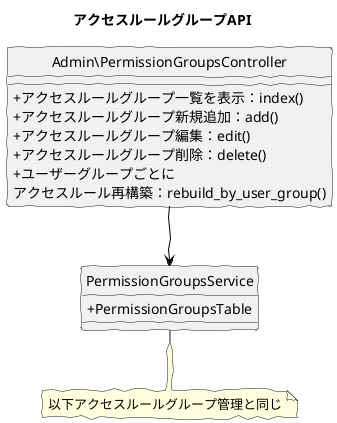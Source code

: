 @startuml
skinparam handwritten true
skinparam backgroundColor white
hide circle
skinparam classAttributeIconSize 0

title アクセスルールグループAPI

class Admin\PermissionGroupsController {
  + アクセスルールグループ一覧を表示：index()
  + アクセスルールグループ新規追加：add()
  + アクセスルールグループ編集：edit()
  + アクセスルールグループ削除：delete()
  + ユーザーグループごとに\nアクセスルール再構築：rebuild_by_user_group()
}

class PermissionGroupsService {
  + PermissionGroupsTable
}

Admin\PermissionGroupsController -down[#Black]-> PermissionGroupsService

note "以下アクセスルールグループ管理と同じ" as pageNote
PermissionGroupsService .. pageNote

@enduml
